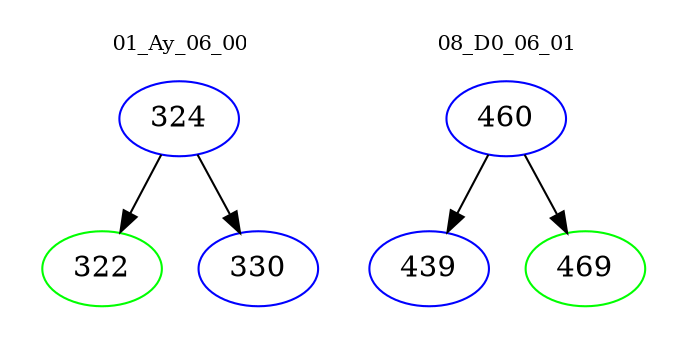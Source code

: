 digraph{
subgraph cluster_0 {
color = white
label = "01_Ay_06_00";
fontsize=10;
T0_324 [label="324", color="blue"]
T0_324 -> T0_322 [color="black"]
T0_322 [label="322", color="green"]
T0_324 -> T0_330 [color="black"]
T0_330 [label="330", color="blue"]
}
subgraph cluster_1 {
color = white
label = "08_D0_06_01";
fontsize=10;
T1_460 [label="460", color="blue"]
T1_460 -> T1_439 [color="black"]
T1_439 [label="439", color="blue"]
T1_460 -> T1_469 [color="black"]
T1_469 [label="469", color="green"]
}
}
